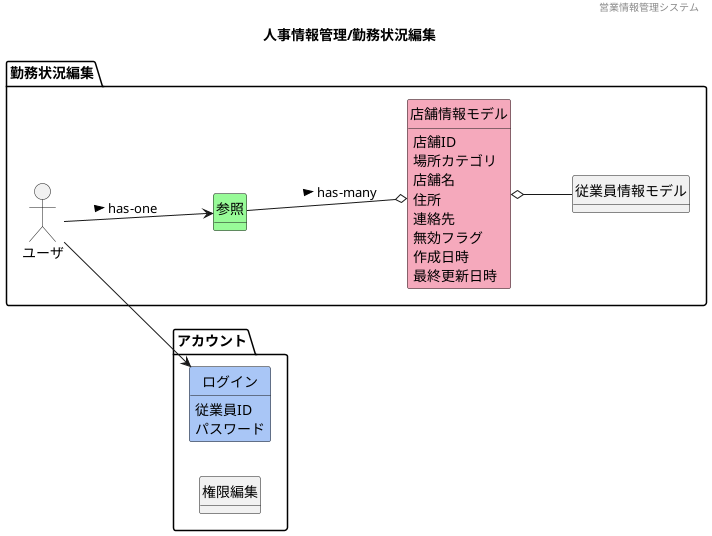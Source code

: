 @startuml images/人事情報管理/勤務状況編集
' ヘッダー
header 営業情報管理システム
' タイトル
title 人事情報管理/勤務状況編集
' 
hide circle
' 
hide method
left to right direction

package "アカウント"{
    class "ログイン" #A9C6F6
    class "権限編集"
}

package "勤務状況編集" {
    'ユーザや外部システム
    mix_actor "ユーザ"
    class "参照" #98fb98
    class "店舗情報モデル" #F5A9BC
    class "従業員情報モデル"
}
    ' package "マスタ管理"{
    ' }

    'モデル同士の関係
    ユーザ --> 参照 : > has-one
    ユーザ --> ログイン
    参照 --o 店舗情報モデル : > has-many
    店舗情報モデル o-- 従業員情報モデル
    ' 店舗情報モデル o-- マスタ管理

    'ドメインクラスの属性
    店舗情報モデル : 店舗ID
    店舗情報モデル : 場所カテゴリ
    店舗情報モデル : 店舗名
    店舗情報モデル : 住所
    店舗情報モデル : 連絡先
    店舗情報モデル : 無効フラグ
    店舗情報モデル : 作成日時
    店舗情報モデル : 最終更新日時
    ログイン : 従業員ID
    ログイン : パスワード





@enduml